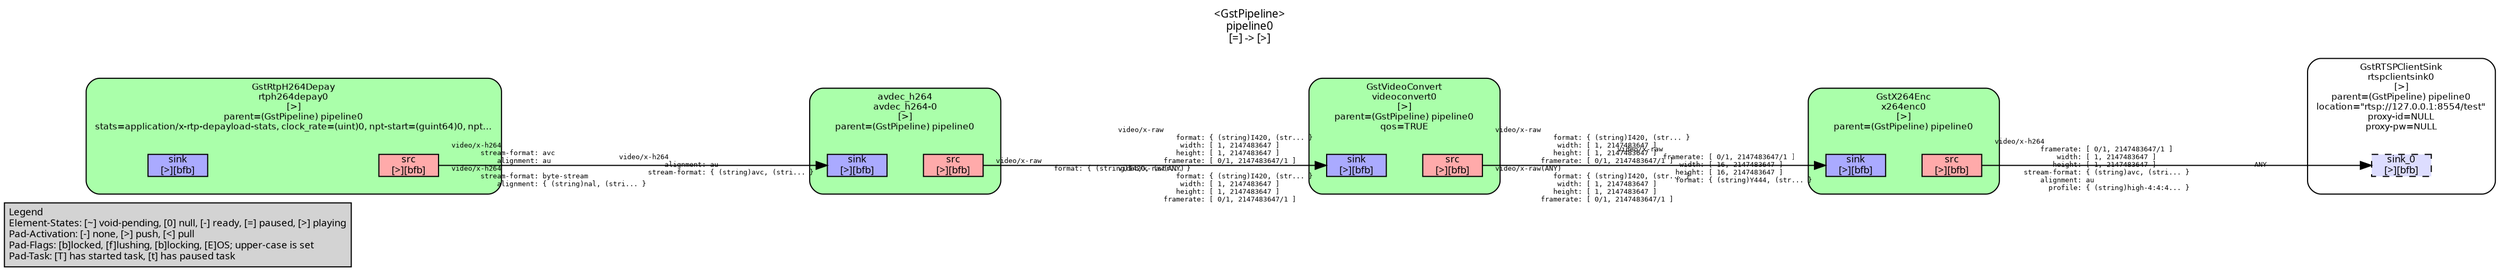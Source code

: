 digraph pipeline {
  rankdir=LR;
  fontname="sans";
  fontsize="10";
  labelloc=t;
  nodesep=.1;
  ranksep=.2;
  label="<GstPipeline>\npipeline0\n[=] -> [>]";
  node [style="filled,rounded", shape=box, fontsize="9", fontname="sans", margin="0.0,0.0"];
  edge [labelfontsize="6", fontsize="9", fontname="monospace"];
  
  legend [
    pos="0,0!",
    margin="0.05,0.05",
    style="filled",
    label="Legend\lElement-States: [~] void-pending, [0] null, [-] ready, [=] paused, [>] playing\lPad-Activation: [-] none, [>] push, [<] pull\lPad-Flags: [b]locked, [f]lushing, [b]locking, [E]OS; upper-case is set\lPad-Task: [T] has started task, [t] has paused task\l",
  ];
  subgraph cluster_rtspclientsink0_0x55ae9bb07890 {
    fontname="Bitstream Vera Sans";
    fontsize="8";
    style="filled,rounded";
    color=black;
    label="GstRTSPClientSink\nrtspclientsink0\n[>]\nparent=(GstPipeline) pipeline0\nlocation=\"rtsp://127.0.0.1:8554/test\"\nproxy-id=NULL\nproxy-pw=NULL";
    subgraph cluster_rtspclientsink0_0x55ae9bb07890_sink {
      label="";
      style="invis";
      rtspclientsink0_0x55ae9bb07890_sink_0_0x55ae9bb12090 [color=black, fillcolor="#ddddff", label="sink_0\n[>][bfb]", height="0.2", style="filled,dashed"];
    }

    fillcolor="#ffffff";
    subgraph cluster_rtspbin_0x55ae9bb09130 {
      fontname="Bitstream Vera Sans";
      fontsize="8";
      style="filled,rounded";
      color=black;
      label="GstBin\nrtspbin\n[=](locked)\nparent=(GstRTSPClientSink) rtspclientsink0";
      fillcolor="#ffffff";
    }

  }

  subgraph cluster_x264enc0_0x55ae9bb048f0 {
    fontname="Bitstream Vera Sans";
    fontsize="8";
    style="filled,rounded";
    color=black;
    label="GstX264Enc\nx264enc0\n[>]\nparent=(GstPipeline) pipeline0";
    subgraph cluster_x264enc0_0x55ae9bb048f0_sink {
      label="";
      style="invis";
      x264enc0_0x55ae9bb048f0_sink_0x55ae9ba40f90 [color=black, fillcolor="#aaaaff", label="sink\n[>][bfb]", height="0.2", style="filled,solid"];
    }

    subgraph cluster_x264enc0_0x55ae9bb048f0_src {
      label="";
      style="invis";
      x264enc0_0x55ae9bb048f0_src_0x55ae9ba411e0 [color=black, fillcolor="#ffaaaa", label="src\n[>][bfb]", height="0.2", style="filled,solid"];
    }

    x264enc0_0x55ae9bb048f0_sink_0x55ae9ba40f90 -> x264enc0_0x55ae9bb048f0_src_0x55ae9ba411e0 [style="invis"];
    fillcolor="#aaffaa";
  }

  x264enc0_0x55ae9bb048f0_src_0x55ae9ba411e0 -> rtspclientsink0_0x55ae9bb07890_sink_0_0x55ae9bb12090 [labeldistance="10", labelangle="0", label="                                                  ", taillabel="video/x-h264\l           framerate: [ 0/1, 2147483647/1 ]\l               width: [ 1, 2147483647 ]\l              height: [ 1, 2147483647 ]\l       stream-format: { (string)avc, (stri... }\l           alignment: au\l             profile: { (string)high-4:4:4... }\l", headlabel="ANY"]
  subgraph cluster_videoconvert0_0x55ae9baffaa0 {
    fontname="Bitstream Vera Sans";
    fontsize="8";
    style="filled,rounded";
    color=black;
    label="GstVideoConvert\nvideoconvert0\n[>]\nparent=(GstPipeline) pipeline0\nqos=TRUE";
    subgraph cluster_videoconvert0_0x55ae9baffaa0_sink {
      label="";
      style="invis";
      videoconvert0_0x55ae9baffaa0_sink_0x55ae9ba40af0 [color=black, fillcolor="#aaaaff", label="sink\n[>][bfb]", height="0.2", style="filled,solid"];
    }

    subgraph cluster_videoconvert0_0x55ae9baffaa0_src {
      label="";
      style="invis";
      videoconvert0_0x55ae9baffaa0_src_0x55ae9ba40d40 [color=black, fillcolor="#ffaaaa", label="src\n[>][bfb]", height="0.2", style="filled,solid"];
    }

    videoconvert0_0x55ae9baffaa0_sink_0x55ae9ba40af0 -> videoconvert0_0x55ae9baffaa0_src_0x55ae9ba40d40 [style="invis"];
    fillcolor="#aaffaa";
  }

  videoconvert0_0x55ae9baffaa0_src_0x55ae9ba40d40 -> x264enc0_0x55ae9bb048f0_sink_0x55ae9ba40f90 [labeldistance="10", labelangle="0", label="                                                  ", taillabel="video/x-raw\l              format: { (string)I420, (str... }\l               width: [ 1, 2147483647 ]\l              height: [ 1, 2147483647 ]\l           framerate: [ 0/1, 2147483647/1 ]\lvideo/x-raw(ANY)\l              format: { (string)I420, (str... }\l               width: [ 1, 2147483647 ]\l              height: [ 1, 2147483647 ]\l           framerate: [ 0/1, 2147483647/1 ]\l", headlabel="video/x-raw\l           framerate: [ 0/1, 2147483647/1 ]\l               width: [ 16, 2147483647 ]\l              height: [ 16, 2147483647 ]\l              format: { (string)Y444, (str... }\l"]
  subgraph cluster_avdec_h264_0_0x55ae9bae8960 {
    fontname="Bitstream Vera Sans";
    fontsize="8";
    style="filled,rounded";
    color=black;
    label="avdec_h264\navdec_h264-0\n[>]\nparent=(GstPipeline) pipeline0";
    subgraph cluster_avdec_h264_0_0x55ae9bae8960_sink {
      label="";
      style="invis";
      avdec_h264_0_0x55ae9bae8960_sink_0x55ae9ba40650 [color=black, fillcolor="#aaaaff", label="sink\n[>][bfb]", height="0.2", style="filled,solid"];
    }

    subgraph cluster_avdec_h264_0_0x55ae9bae8960_src {
      label="";
      style="invis";
      avdec_h264_0_0x55ae9bae8960_src_0x55ae9ba408a0 [color=black, fillcolor="#ffaaaa", label="src\n[>][bfb]", height="0.2", style="filled,solid"];
    }

    avdec_h264_0_0x55ae9bae8960_sink_0x55ae9ba40650 -> avdec_h264_0_0x55ae9bae8960_src_0x55ae9ba408a0 [style="invis"];
    fillcolor="#aaffaa";
  }

  avdec_h264_0_0x55ae9bae8960_src_0x55ae9ba408a0 -> videoconvert0_0x55ae9baffaa0_sink_0x55ae9ba40af0 [labeldistance="10", labelangle="0", label="                                                  ", taillabel="video/x-raw\l              format: { (string)I420, (str... }\l", headlabel="video/x-raw\l              format: { (string)I420, (str... }\l               width: [ 1, 2147483647 ]\l              height: [ 1, 2147483647 ]\l           framerate: [ 0/1, 2147483647/1 ]\lvideo/x-raw(ANY)\l              format: { (string)I420, (str... }\l               width: [ 1, 2147483647 ]\l              height: [ 1, 2147483647 ]\l           framerate: [ 0/1, 2147483647/1 ]\l"]
  subgraph cluster_rtph264depay0_0x55ae9ba3e160 {
    fontname="Bitstream Vera Sans";
    fontsize="8";
    style="filled,rounded";
    color=black;
    label="GstRtpH264Depay\nrtph264depay0\n[>]\nparent=(GstPipeline) pipeline0\nstats=application/x-rtp-depayload-stats, clock_rate=(uint)0, npt-start=(guint64)0, npt…";
    subgraph cluster_rtph264depay0_0x55ae9ba3e160_sink {
      label="";
      style="invis";
      rtph264depay0_0x55ae9ba3e160_sink_0x55ae9ba401b0 [color=black, fillcolor="#aaaaff", label="sink\n[>][bfb]", height="0.2", style="filled,solid"];
    }

    subgraph cluster_rtph264depay0_0x55ae9ba3e160_src {
      label="";
      style="invis";
      rtph264depay0_0x55ae9ba3e160_src_0x55ae9ba40400 [color=black, fillcolor="#ffaaaa", label="src\n[>][bfb]", height="0.2", style="filled,solid"];
    }

    rtph264depay0_0x55ae9ba3e160_sink_0x55ae9ba401b0 -> rtph264depay0_0x55ae9ba3e160_src_0x55ae9ba40400 [style="invis"];
    fillcolor="#aaffaa";
  }

  rtph264depay0_0x55ae9ba3e160_src_0x55ae9ba40400 -> avdec_h264_0_0x55ae9bae8960_sink_0x55ae9ba40650 [labeldistance="10", labelangle="0", label="                                                  ", taillabel="video/x-h264\l       stream-format: avc\l           alignment: au\lvideo/x-h264\l       stream-format: byte-stream\l           alignment: { (string)nal, (stri... }\l", headlabel="video/x-h264\l           alignment: au\l       stream-format: { (string)avc, (stri... }\l"]
  subgraph cluster_rtspsrc0_0x55ae9ba2aa20 {
    fontname="Bitstream Vera Sans";
    fontsize="8";
    style="filled,rounded";
    color=black;
    label="GstRTSPSrc\nrtspsrc0\n[>]\nparent=(GstPipeline) pipeline0\nlocation=\"rtsp://admin:123456@37.202.49.154:49675/h264\"\nproxy-id=NULL\nproxy-pw=NULL";
    fillcolor="#ffffff";
  }

}
